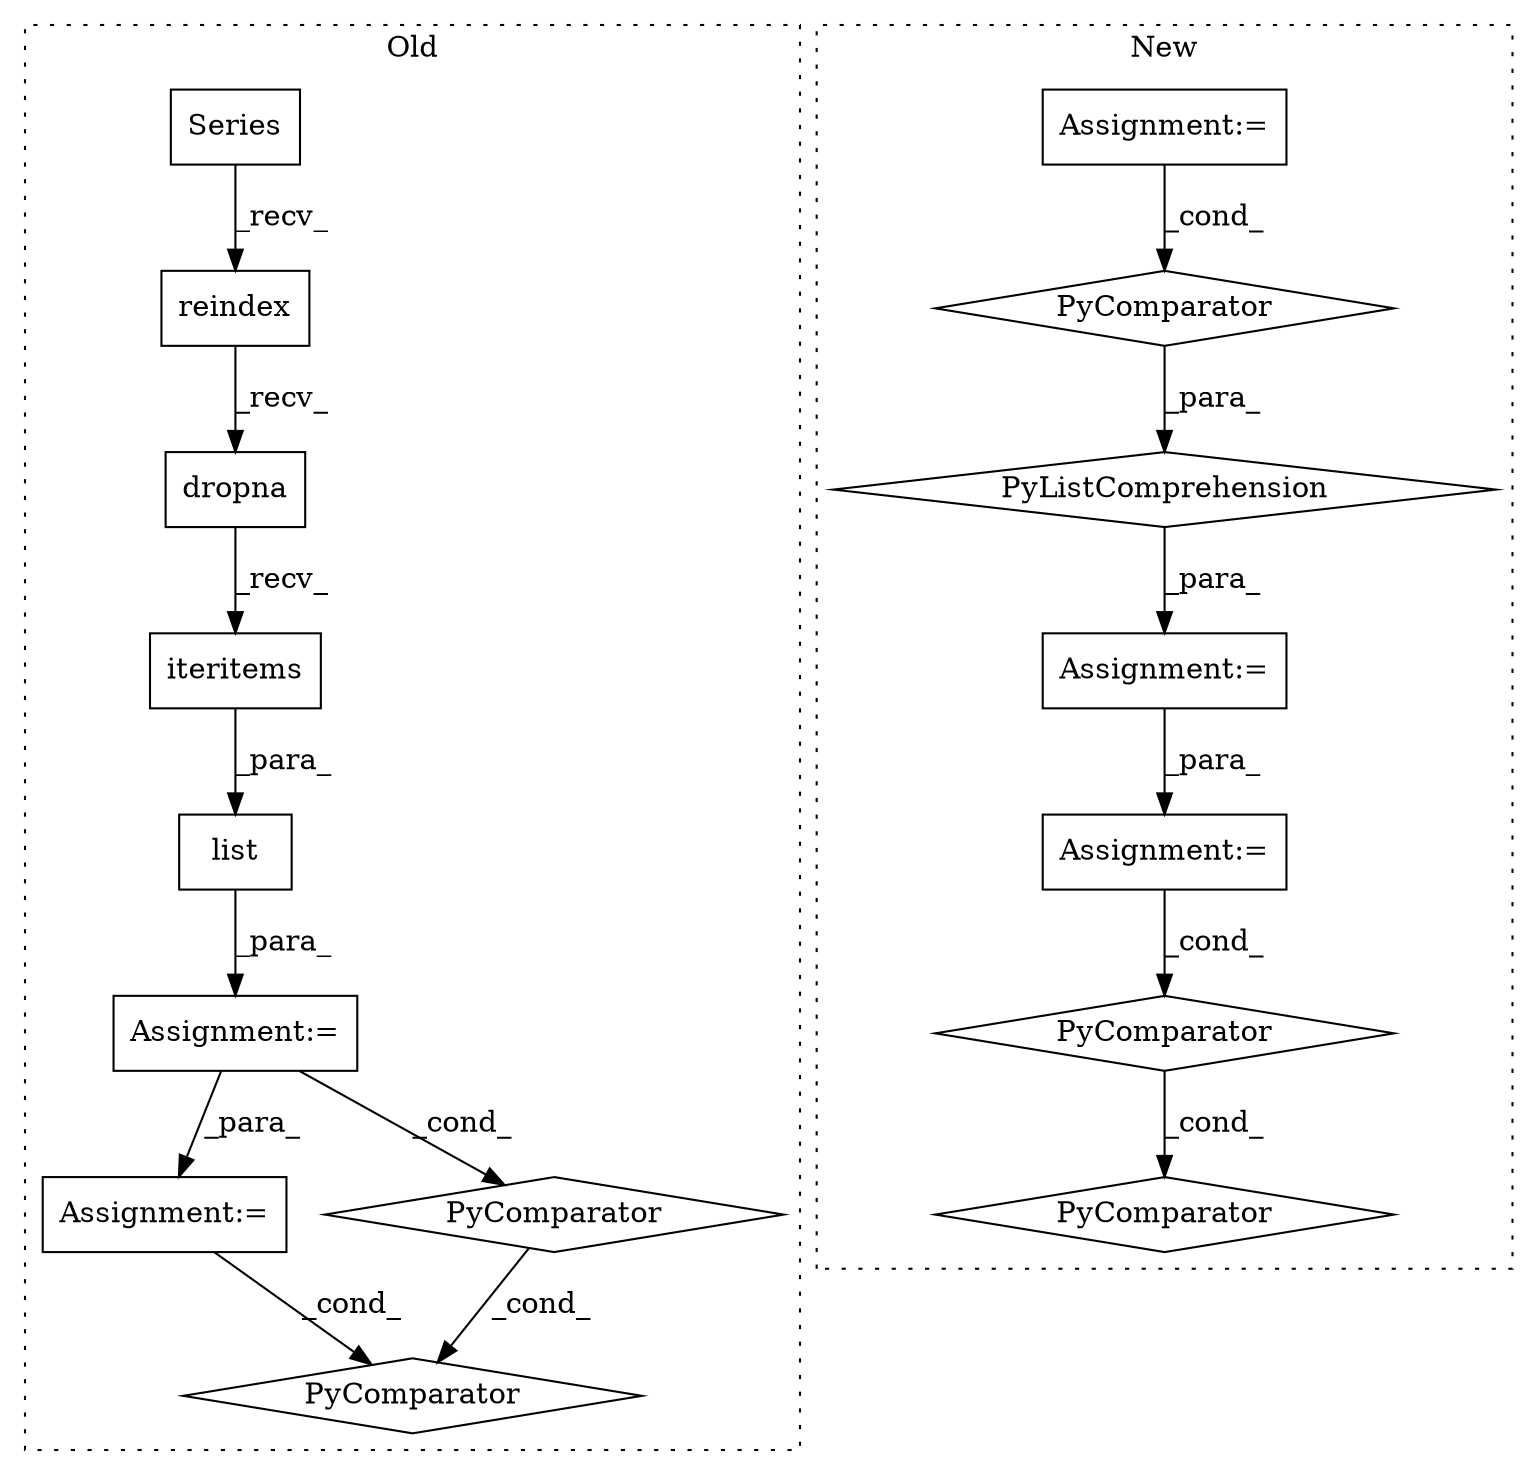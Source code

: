 digraph G {
subgraph cluster0 {
1 [label="dropna" a="32" s="1781" l="8" shape="box"];
3 [label="Series" a="32" s="1085,1546" l="7,1" shape="box"];
4 [label="PyComparator" a="113" s="2168" l="26" shape="diamond"];
6 [label="reindex" a="32" s="1766,1779" l="8,1" shape="box"];
7 [label="list" a="32" s="1754,1801" l="5,1" shape="box"];
8 [label="iteritems" a="32" s="1790" l="11" shape="box"];
11 [label="Assignment:=" a="7" s="2168" l="26" shape="box"];
12 [label="Assignment:=" a="7" s="1753" l="1" shape="box"];
15 [label="PyComparator" a="113" s="1927" l="26" shape="diamond"];
label = "Old";
style="dotted";
}
subgraph cluster1 {
2 [label="PyListComprehension" a="109" s="1783" l="139" shape="diamond"];
5 [label="PyComparator" a="113" s="2053" l="26" shape="diamond"];
9 [label="Assignment:=" a="7" s="1766" l="17" shape="box"];
10 [label="PyComparator" a="113" s="1872" l="37" shape="diamond"];
13 [label="Assignment:=" a="7" s="1872" l="37" shape="box"];
14 [label="PyComparator" a="113" s="2311" l="26" shape="diamond"];
16 [label="Assignment:=" a="7" s="2053" l="26" shape="box"];
label = "New";
style="dotted";
}
1 -> 8 [label="_recv_"];
2 -> 9 [label="_para_"];
3 -> 6 [label="_recv_"];
5 -> 14 [label="_cond_"];
6 -> 1 [label="_recv_"];
7 -> 12 [label="_para_"];
8 -> 7 [label="_para_"];
9 -> 16 [label="_para_"];
10 -> 2 [label="_para_"];
11 -> 4 [label="_cond_"];
12 -> 11 [label="_para_"];
12 -> 15 [label="_cond_"];
13 -> 10 [label="_cond_"];
15 -> 4 [label="_cond_"];
16 -> 5 [label="_cond_"];
}